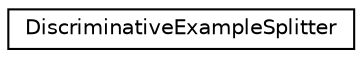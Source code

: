 digraph "Graphical Class Hierarchy"
{
  edge [fontname="Helvetica",fontsize="10",labelfontname="Helvetica",labelfontsize="10"];
  node [fontname="Helvetica",fontsize="10",shape=record];
  rankdir="LR";
  Node0 [label="DiscriminativeExampleSplitter",height=0.2,width=0.4,color="black", fillcolor="white", style="filled",URL="$classkaldi_1_1nnet2_1_1DiscriminativeExampleSplitter.html",tooltip="For each frame, judge: "];
}
